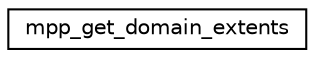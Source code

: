 digraph "Graphical Class Hierarchy"
{
 // INTERACTIVE_SVG=YES
 // LATEX_PDF_SIZE
  edge [fontname="Helvetica",fontsize="10",labelfontname="Helvetica",labelfontsize="10"];
  node [fontname="Helvetica",fontsize="10",shape=record];
  rankdir="LR";
  Node0 [label="mpp_get_domain_extents",height=0.2,width=0.4,color="black", fillcolor="white", style="filled",URL="$interfacempp__domains__mod_1_1mpp__get__domain__extents.html",tooltip=" "];
}
